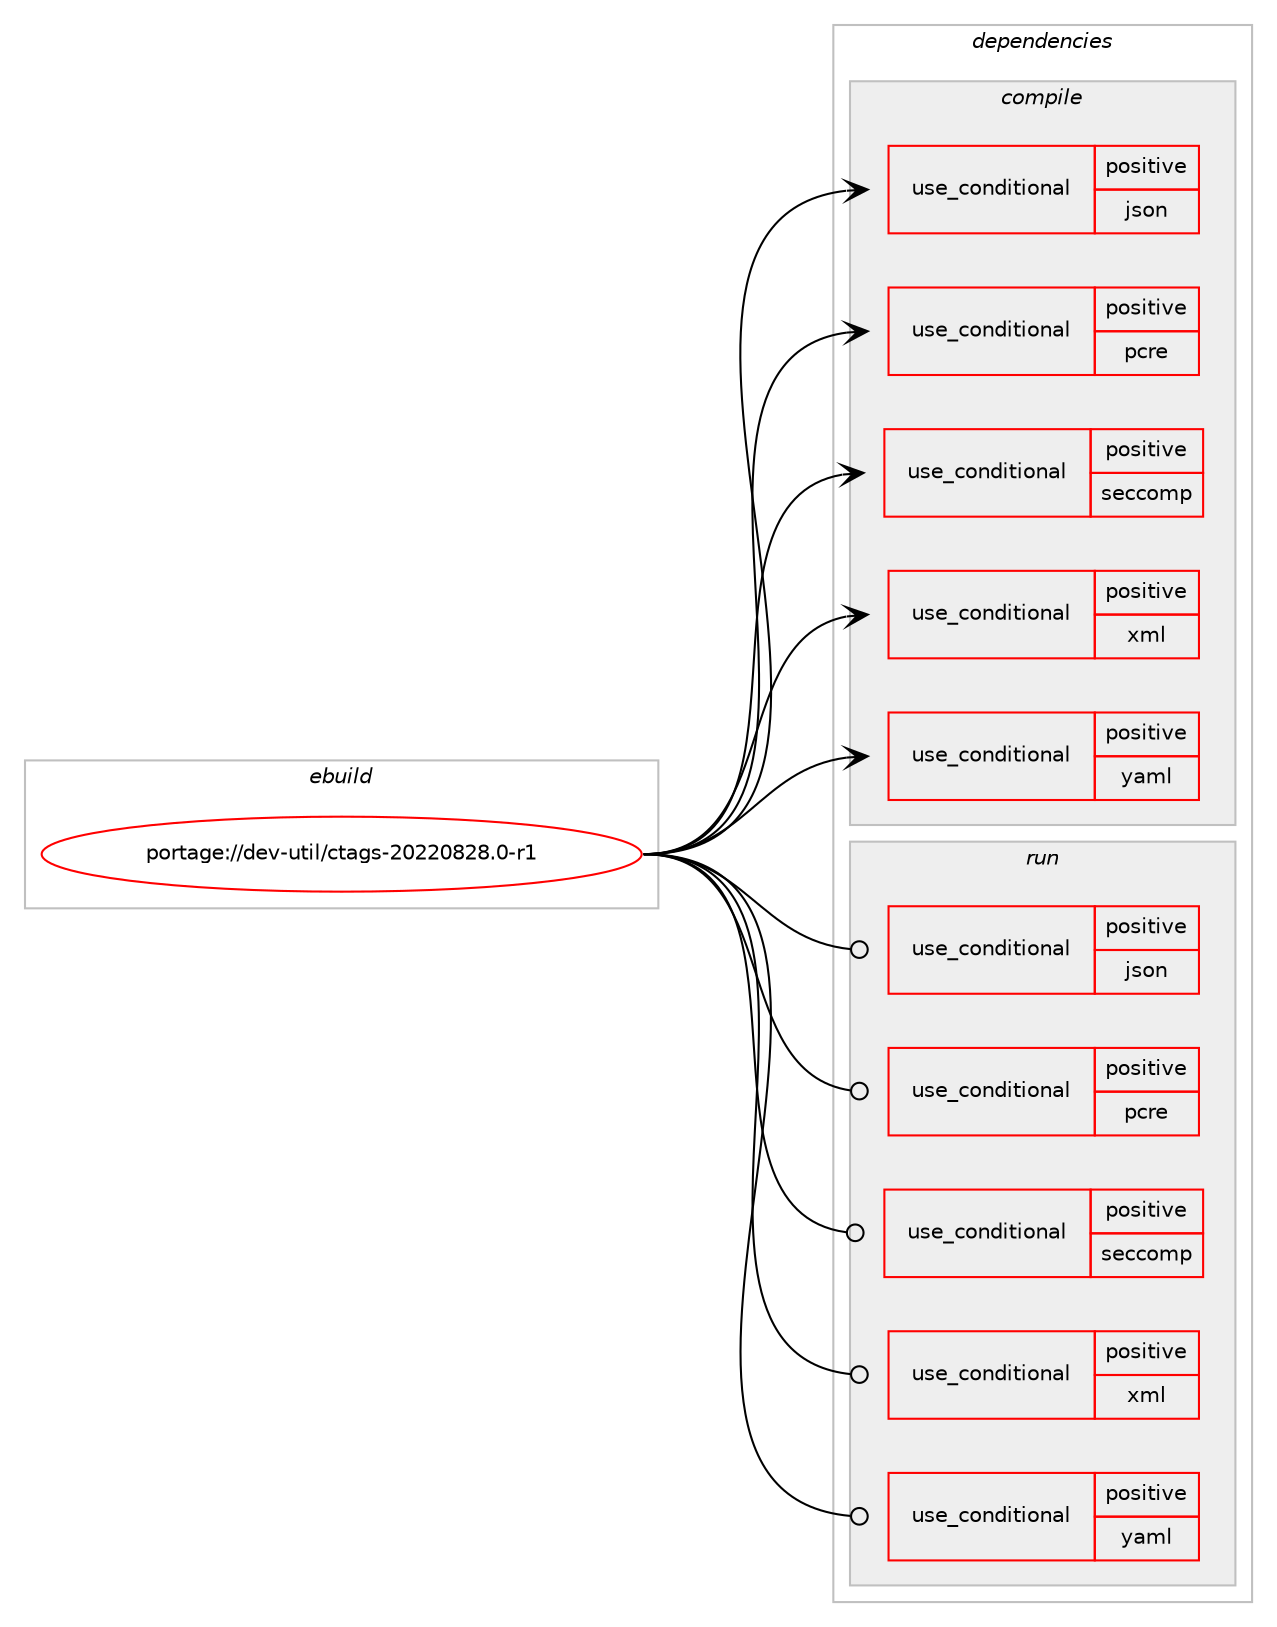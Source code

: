 digraph prolog {

# *************
# Graph options
# *************

newrank=true;
concentrate=true;
compound=true;
graph [rankdir=LR,fontname=Helvetica,fontsize=10,ranksep=1.5];#, ranksep=2.5, nodesep=0.2];
edge  [arrowhead=vee];
node  [fontname=Helvetica,fontsize=10];

# **********
# The ebuild
# **********

subgraph cluster_leftcol {
color=gray;
rank=same;
label=<<i>ebuild</i>>;
id [label="portage://dev-util/ctags-20220828.0-r1", color=red, width=4, href="../dev-util/ctags-20220828.0-r1.svg"];
}

# ****************
# The dependencies
# ****************

subgraph cluster_midcol {
color=gray;
label=<<i>dependencies</i>>;
subgraph cluster_compile {
fillcolor="#eeeeee";
style=filled;
label=<<i>compile</i>>;
subgraph cond58186 {
dependency108644 [label=<<TABLE BORDER="0" CELLBORDER="1" CELLSPACING="0" CELLPADDING="4"><TR><TD ROWSPAN="3" CELLPADDING="10">use_conditional</TD></TR><TR><TD>positive</TD></TR><TR><TD>json</TD></TR></TABLE>>, shape=none, color=red];
# *** BEGIN UNKNOWN DEPENDENCY TYPE (TODO) ***
# dependency108644 -> package_dependency(portage://dev-util/ctags-20220828.0-r1,install,no,dev-libs,jansson,none,[,,],any_same_slot,[])
# *** END UNKNOWN DEPENDENCY TYPE (TODO) ***

}
id:e -> dependency108644:w [weight=20,style="solid",arrowhead="vee"];
subgraph cond58187 {
dependency108645 [label=<<TABLE BORDER="0" CELLBORDER="1" CELLSPACING="0" CELLPADDING="4"><TR><TD ROWSPAN="3" CELLPADDING="10">use_conditional</TD></TR><TR><TD>positive</TD></TR><TR><TD>pcre</TD></TR></TABLE>>, shape=none, color=red];
# *** BEGIN UNKNOWN DEPENDENCY TYPE (TODO) ***
# dependency108645 -> package_dependency(portage://dev-util/ctags-20220828.0-r1,install,no,dev-libs,libpcre2,none,[,,],[],[])
# *** END UNKNOWN DEPENDENCY TYPE (TODO) ***

}
id:e -> dependency108645:w [weight=20,style="solid",arrowhead="vee"];
subgraph cond58188 {
dependency108646 [label=<<TABLE BORDER="0" CELLBORDER="1" CELLSPACING="0" CELLPADDING="4"><TR><TD ROWSPAN="3" CELLPADDING="10">use_conditional</TD></TR><TR><TD>positive</TD></TR><TR><TD>seccomp</TD></TR></TABLE>>, shape=none, color=red];
# *** BEGIN UNKNOWN DEPENDENCY TYPE (TODO) ***
# dependency108646 -> package_dependency(portage://dev-util/ctags-20220828.0-r1,install,no,sys-libs,libseccomp,none,[,,],[],[])
# *** END UNKNOWN DEPENDENCY TYPE (TODO) ***

}
id:e -> dependency108646:w [weight=20,style="solid",arrowhead="vee"];
subgraph cond58189 {
dependency108647 [label=<<TABLE BORDER="0" CELLBORDER="1" CELLSPACING="0" CELLPADDING="4"><TR><TD ROWSPAN="3" CELLPADDING="10">use_conditional</TD></TR><TR><TD>positive</TD></TR><TR><TD>xml</TD></TR></TABLE>>, shape=none, color=red];
# *** BEGIN UNKNOWN DEPENDENCY TYPE (TODO) ***
# dependency108647 -> package_dependency(portage://dev-util/ctags-20220828.0-r1,install,no,dev-libs,libxml2,none,[,,],[slot(2)],[])
# *** END UNKNOWN DEPENDENCY TYPE (TODO) ***

}
id:e -> dependency108647:w [weight=20,style="solid",arrowhead="vee"];
subgraph cond58190 {
dependency108648 [label=<<TABLE BORDER="0" CELLBORDER="1" CELLSPACING="0" CELLPADDING="4"><TR><TD ROWSPAN="3" CELLPADDING="10">use_conditional</TD></TR><TR><TD>positive</TD></TR><TR><TD>yaml</TD></TR></TABLE>>, shape=none, color=red];
# *** BEGIN UNKNOWN DEPENDENCY TYPE (TODO) ***
# dependency108648 -> package_dependency(portage://dev-util/ctags-20220828.0-r1,install,no,dev-libs,libyaml,none,[,,],[],[])
# *** END UNKNOWN DEPENDENCY TYPE (TODO) ***

}
id:e -> dependency108648:w [weight=20,style="solid",arrowhead="vee"];
}
subgraph cluster_compileandrun {
fillcolor="#eeeeee";
style=filled;
label=<<i>compile and run</i>>;
}
subgraph cluster_run {
fillcolor="#eeeeee";
style=filled;
label=<<i>run</i>>;
subgraph cond58191 {
dependency108649 [label=<<TABLE BORDER="0" CELLBORDER="1" CELLSPACING="0" CELLPADDING="4"><TR><TD ROWSPAN="3" CELLPADDING="10">use_conditional</TD></TR><TR><TD>positive</TD></TR><TR><TD>json</TD></TR></TABLE>>, shape=none, color=red];
# *** BEGIN UNKNOWN DEPENDENCY TYPE (TODO) ***
# dependency108649 -> package_dependency(portage://dev-util/ctags-20220828.0-r1,run,no,dev-libs,jansson,none,[,,],any_same_slot,[])
# *** END UNKNOWN DEPENDENCY TYPE (TODO) ***

}
id:e -> dependency108649:w [weight=20,style="solid",arrowhead="odot"];
subgraph cond58192 {
dependency108650 [label=<<TABLE BORDER="0" CELLBORDER="1" CELLSPACING="0" CELLPADDING="4"><TR><TD ROWSPAN="3" CELLPADDING="10">use_conditional</TD></TR><TR><TD>positive</TD></TR><TR><TD>pcre</TD></TR></TABLE>>, shape=none, color=red];
# *** BEGIN UNKNOWN DEPENDENCY TYPE (TODO) ***
# dependency108650 -> package_dependency(portage://dev-util/ctags-20220828.0-r1,run,no,dev-libs,libpcre2,none,[,,],[],[])
# *** END UNKNOWN DEPENDENCY TYPE (TODO) ***

}
id:e -> dependency108650:w [weight=20,style="solid",arrowhead="odot"];
subgraph cond58193 {
dependency108651 [label=<<TABLE BORDER="0" CELLBORDER="1" CELLSPACING="0" CELLPADDING="4"><TR><TD ROWSPAN="3" CELLPADDING="10">use_conditional</TD></TR><TR><TD>positive</TD></TR><TR><TD>seccomp</TD></TR></TABLE>>, shape=none, color=red];
# *** BEGIN UNKNOWN DEPENDENCY TYPE (TODO) ***
# dependency108651 -> package_dependency(portage://dev-util/ctags-20220828.0-r1,run,no,sys-libs,libseccomp,none,[,,],[],[])
# *** END UNKNOWN DEPENDENCY TYPE (TODO) ***

}
id:e -> dependency108651:w [weight=20,style="solid",arrowhead="odot"];
subgraph cond58194 {
dependency108652 [label=<<TABLE BORDER="0" CELLBORDER="1" CELLSPACING="0" CELLPADDING="4"><TR><TD ROWSPAN="3" CELLPADDING="10">use_conditional</TD></TR><TR><TD>positive</TD></TR><TR><TD>xml</TD></TR></TABLE>>, shape=none, color=red];
# *** BEGIN UNKNOWN DEPENDENCY TYPE (TODO) ***
# dependency108652 -> package_dependency(portage://dev-util/ctags-20220828.0-r1,run,no,dev-libs,libxml2,none,[,,],[slot(2)],[])
# *** END UNKNOWN DEPENDENCY TYPE (TODO) ***

}
id:e -> dependency108652:w [weight=20,style="solid",arrowhead="odot"];
subgraph cond58195 {
dependency108653 [label=<<TABLE BORDER="0" CELLBORDER="1" CELLSPACING="0" CELLPADDING="4"><TR><TD ROWSPAN="3" CELLPADDING="10">use_conditional</TD></TR><TR><TD>positive</TD></TR><TR><TD>yaml</TD></TR></TABLE>>, shape=none, color=red];
# *** BEGIN UNKNOWN DEPENDENCY TYPE (TODO) ***
# dependency108653 -> package_dependency(portage://dev-util/ctags-20220828.0-r1,run,no,dev-libs,libyaml,none,[,,],[],[])
# *** END UNKNOWN DEPENDENCY TYPE (TODO) ***

}
id:e -> dependency108653:w [weight=20,style="solid",arrowhead="odot"];
}
}

# **************
# The candidates
# **************

subgraph cluster_choices {
rank=same;
color=gray;
label=<<i>candidates</i>>;

}

}
